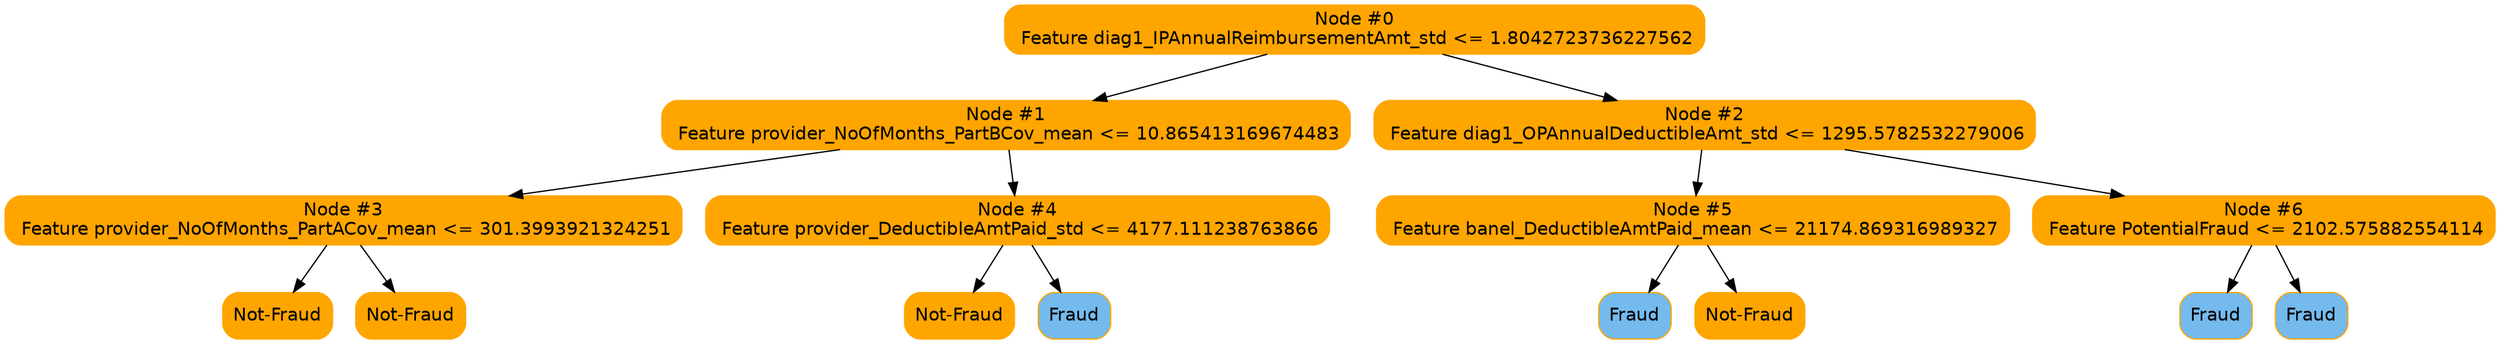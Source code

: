 digraph G {
node [shape="box", style="filled, rounded", color="orange", fontname="helvetica"];
graph [ranksep=equally, splines=polyline];
edge [fontname="helvetica"];
    0 [label="Node #0
 Feature diag1_IPAnnualReimbursementAmt_std <= 1.8042723736227562"];
    0 -> 1;
    0 -> 2;
    1 [label="Node #1
 Feature provider_NoOfMonths_PartBCov_mean <= 10.865413169674483"];
    1 -> 3;
    1 -> 4;
    2 [label="Node #2
 Feature diag1_OPAnnualDeductibleAmt_std <= 1295.5782532279006"];
    2 -> 5;
    2 -> 6;
    3 [label="Node #3
 Feature provider_NoOfMonths_PartACov_mean <= 301.3993921324251"];
    3 -> 7;
    3 -> 8;
    4 [label="Node #4
 Feature provider_DeductibleAmtPaid_std <= 4177.111238763866"];
    4 -> 9;
    4 -> 10;
    5 [label="Node #5
 Feature banel_DeductibleAmtPaid_mean <= 21174.869316989327"];
    5 -> 11;
    5 -> 12;
    6 [label="Node #6
 Feature PotentialFraud <= 2102.575882554114"];
    6 -> 13;
    6 -> 14;
    7 [label="Not-Fraud"]
    8 [label="Not-Fraud"]
    9 [label="Not-Fraud"]
    10 [label="Fraud", fillcolor="#74baed"]
    11 [label="Fraud", fillcolor="#74baed"]
    12 [label="Not-Fraud"]
    13 [label="Fraud", fillcolor="#74baed"]
    14 [label="Fraud", fillcolor="#74baed"]
}
